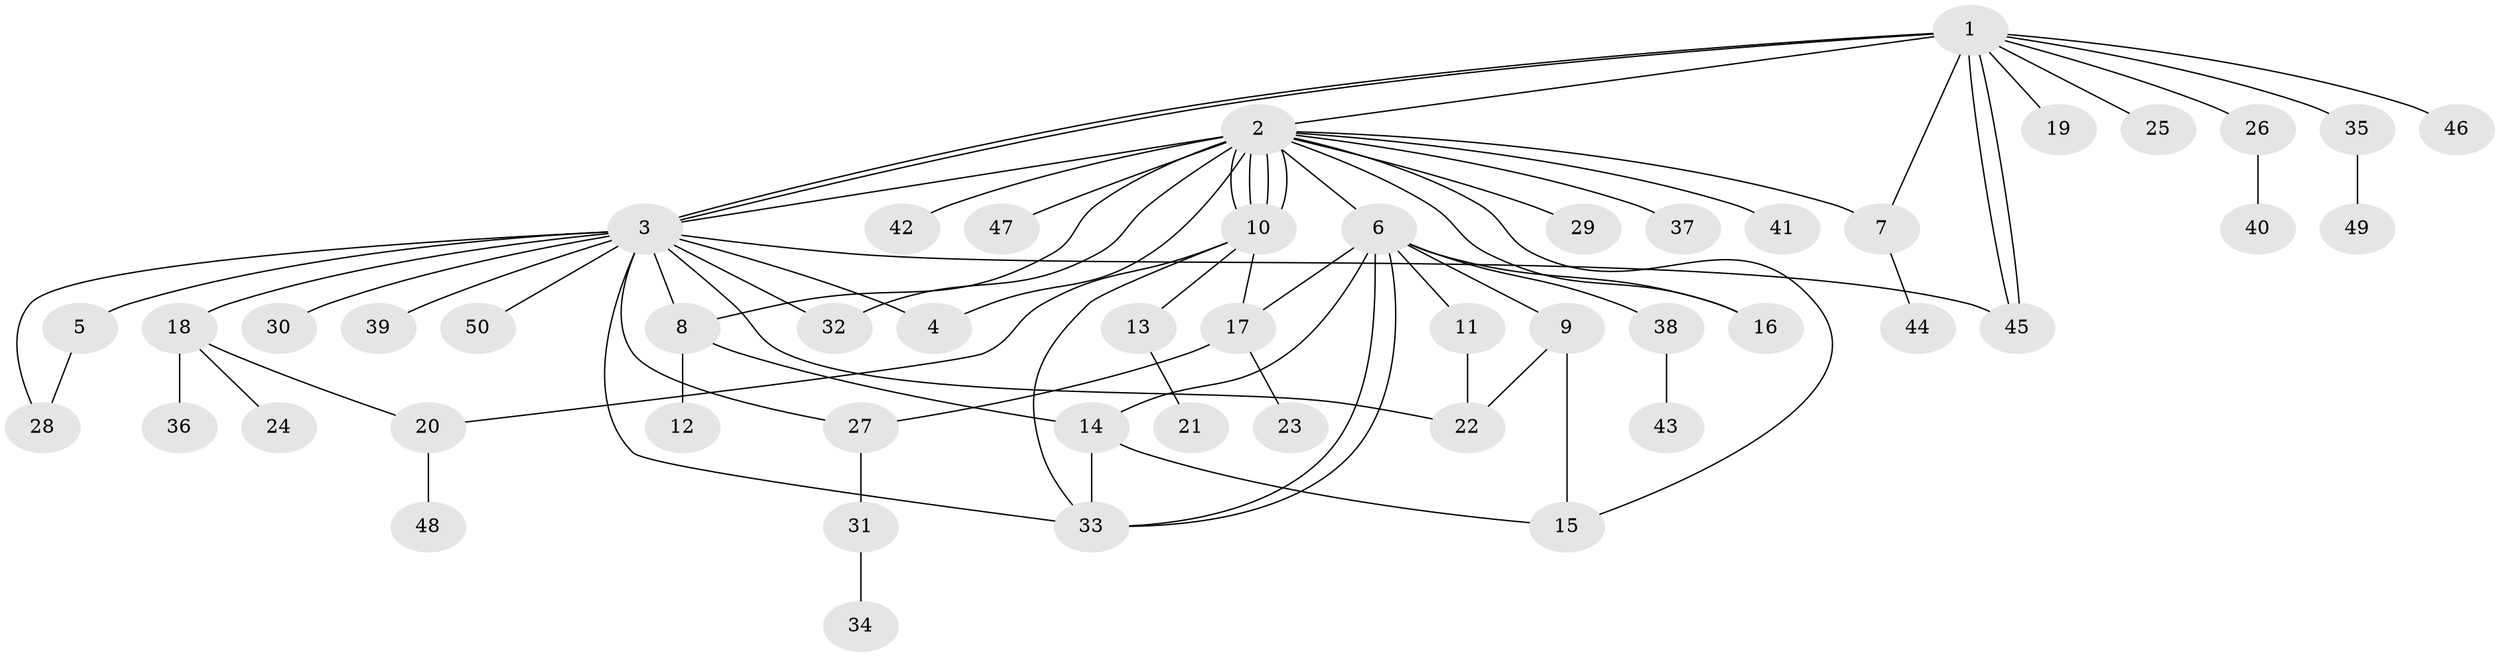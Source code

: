 // Generated by graph-tools (version 1.1) at 2025/49/03/09/25 03:49:56]
// undirected, 50 vertices, 74 edges
graph export_dot {
graph [start="1"]
  node [color=gray90,style=filled];
  1;
  2;
  3;
  4;
  5;
  6;
  7;
  8;
  9;
  10;
  11;
  12;
  13;
  14;
  15;
  16;
  17;
  18;
  19;
  20;
  21;
  22;
  23;
  24;
  25;
  26;
  27;
  28;
  29;
  30;
  31;
  32;
  33;
  34;
  35;
  36;
  37;
  38;
  39;
  40;
  41;
  42;
  43;
  44;
  45;
  46;
  47;
  48;
  49;
  50;
  1 -- 2;
  1 -- 3;
  1 -- 3;
  1 -- 7;
  1 -- 19;
  1 -- 25;
  1 -- 26;
  1 -- 35;
  1 -- 45;
  1 -- 45;
  1 -- 46;
  2 -- 3;
  2 -- 4;
  2 -- 6;
  2 -- 7;
  2 -- 8;
  2 -- 10;
  2 -- 10;
  2 -- 10;
  2 -- 10;
  2 -- 15;
  2 -- 16;
  2 -- 29;
  2 -- 32;
  2 -- 37;
  2 -- 41;
  2 -- 42;
  2 -- 47;
  3 -- 4;
  3 -- 5;
  3 -- 8;
  3 -- 18;
  3 -- 22;
  3 -- 27;
  3 -- 28;
  3 -- 30;
  3 -- 32;
  3 -- 33;
  3 -- 39;
  3 -- 45;
  3 -- 50;
  5 -- 28;
  6 -- 9;
  6 -- 11;
  6 -- 14;
  6 -- 16;
  6 -- 17;
  6 -- 33;
  6 -- 33;
  6 -- 38;
  7 -- 44;
  8 -- 12;
  8 -- 14;
  9 -- 15;
  9 -- 22;
  10 -- 13;
  10 -- 17;
  10 -- 20;
  10 -- 33;
  11 -- 22;
  13 -- 21;
  14 -- 15;
  14 -- 33;
  17 -- 23;
  17 -- 27;
  18 -- 20;
  18 -- 24;
  18 -- 36;
  20 -- 48;
  26 -- 40;
  27 -- 31;
  31 -- 34;
  35 -- 49;
  38 -- 43;
}

